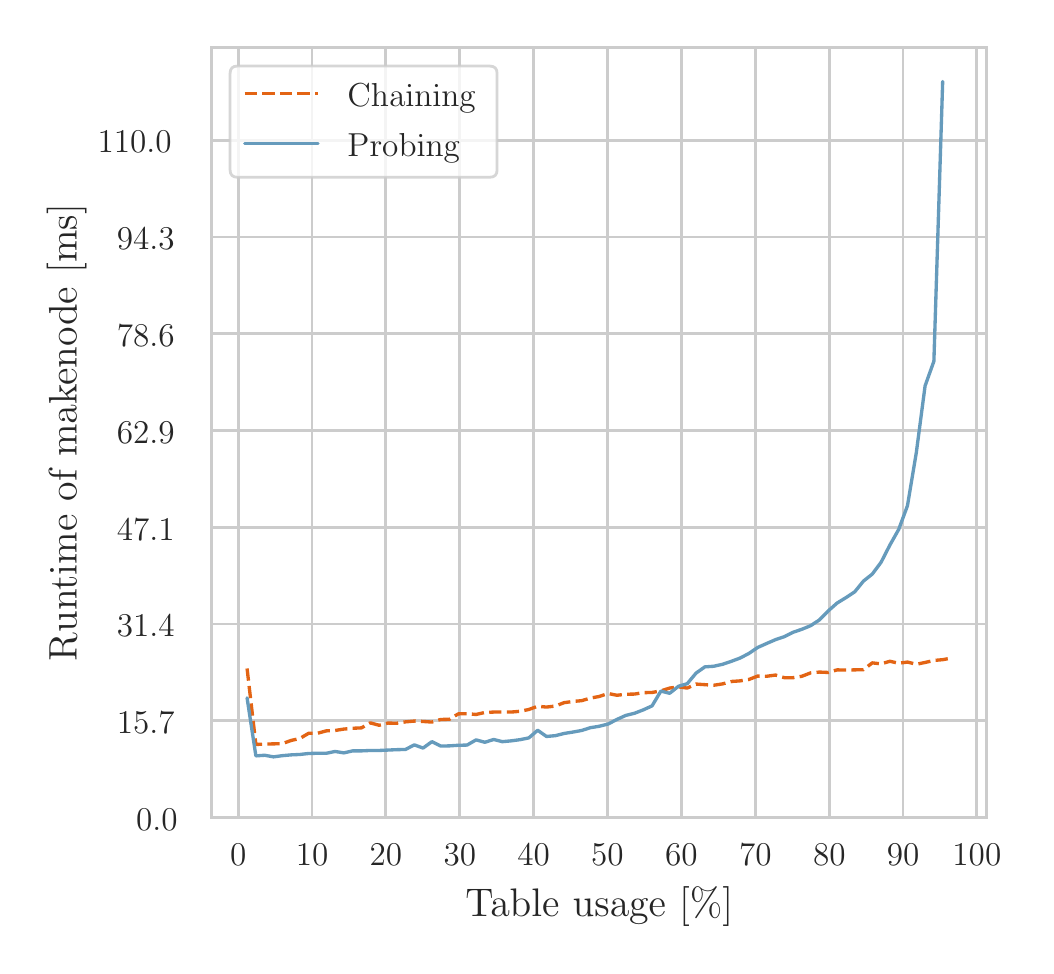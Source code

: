 \begingroup%
\makeatletter%
\begin{pgfpicture}%
\pgfpathrectangle{\pgfpointorigin}{\pgfqpoint{4.991in}{4.59in}}%
\pgfusepath{use as bounding box, clip}%
\begin{pgfscope}%
\pgfsetbuttcap%
\pgfsetmiterjoin%
\definecolor{currentfill}{rgb}{1.0,1.0,1.0}%
\pgfsetfillcolor{currentfill}%
\pgfsetlinewidth{0.0pt}%
\definecolor{currentstroke}{rgb}{1.0,1.0,1.0}%
\pgfsetstrokecolor{currentstroke}%
\pgfsetdash{}{0pt}%
\pgfpathmoveto{\pgfqpoint{0.0in}{0.0in}}%
\pgfpathlineto{\pgfqpoint{4.991in}{0.0in}}%
\pgfpathlineto{\pgfqpoint{4.991in}{4.59in}}%
\pgfpathlineto{\pgfqpoint{0.0in}{4.59in}}%
\pgfpathlineto{\pgfqpoint{0.0in}{0.0in}}%
\pgfpathclose%
\pgfusepath{fill}%
\end{pgfscope}%
\begin{pgfscope}%
\pgfsetbuttcap%
\pgfsetmiterjoin%
\definecolor{currentfill}{rgb}{1.0,1.0,1.0}%
\pgfsetfillcolor{currentfill}%
\pgfsetlinewidth{0.0pt}%
\definecolor{currentstroke}{rgb}{0.0,0.0,0.0}%
\pgfsetstrokecolor{currentstroke}%
\pgfsetstrokeopacity{0.0}%
\pgfsetdash{}{0pt}%
\pgfpathmoveto{\pgfqpoint{0.92in}{0.64in}}%
\pgfpathlineto{\pgfqpoint{4.795in}{0.64in}}%
\pgfpathlineto{\pgfqpoint{4.795in}{4.49in}}%
\pgfpathlineto{\pgfqpoint{0.92in}{4.49in}}%
\pgfpathlineto{\pgfqpoint{0.92in}{0.64in}}%
\pgfpathclose%
\pgfusepath{fill}%
\end{pgfscope}%
\begin{pgfscope}%
\pgfpathrectangle{\pgfqpoint{0.92in}{0.64in}}{\pgfqpoint{3.875in}{3.85in}}%
\pgfusepath{clip}%
\pgfsetroundcap%
\pgfsetroundjoin%
\pgfsetlinewidth{1.004pt}%
\definecolor{currentstroke}{rgb}{0.8,0.8,0.8}%
\pgfsetstrokecolor{currentstroke}%
\pgfsetdash{}{0pt}%
\pgfpathmoveto{\pgfqpoint{1.053in}{0.64in}}%
\pgfpathlineto{\pgfqpoint{1.053in}{4.49in}}%
\pgfusepath{stroke}%
\end{pgfscope}%
\begin{pgfscope}%
\definecolor{textcolor}{rgb}{0.15,0.15,0.15}%
\pgfsetstrokecolor{textcolor}%
\pgfsetfillcolor{textcolor}%
\pgftext[x=1.053in,y=0.508in,,top]{\color{textcolor}\fontsize{13.2}{15.84}\selectfont 0}%
\end{pgfscope}%
\begin{pgfscope}%
\pgfpathrectangle{\pgfqpoint{0.92in}{0.64in}}{\pgfqpoint{3.875in}{3.85in}}%
\pgfusepath{clip}%
\pgfsetroundcap%
\pgfsetroundjoin%
\pgfsetlinewidth{1.004pt}%
\definecolor{currentstroke}{rgb}{0.8,0.8,0.8}%
\pgfsetstrokecolor{currentstroke}%
\pgfsetdash{}{0pt}%
\pgfpathmoveto{\pgfqpoint{1.422in}{0.64in}}%
\pgfpathlineto{\pgfqpoint{1.422in}{4.49in}}%
\pgfusepath{stroke}%
\end{pgfscope}%
\begin{pgfscope}%
\definecolor{textcolor}{rgb}{0.15,0.15,0.15}%
\pgfsetstrokecolor{textcolor}%
\pgfsetfillcolor{textcolor}%
\pgftext[x=1.422in,y=0.508in,,top]{\color{textcolor}\fontsize{13.2}{15.84}\selectfont 10}%
\end{pgfscope}%
\begin{pgfscope}%
\pgfpathrectangle{\pgfqpoint{0.92in}{0.64in}}{\pgfqpoint{3.875in}{3.85in}}%
\pgfusepath{clip}%
\pgfsetroundcap%
\pgfsetroundjoin%
\pgfsetlinewidth{1.004pt}%
\definecolor{currentstroke}{rgb}{0.8,0.8,0.8}%
\pgfsetstrokecolor{currentstroke}%
\pgfsetdash{}{0pt}%
\pgfpathmoveto{\pgfqpoint{1.791in}{0.64in}}%
\pgfpathlineto{\pgfqpoint{1.791in}{4.49in}}%
\pgfusepath{stroke}%
\end{pgfscope}%
\begin{pgfscope}%
\definecolor{textcolor}{rgb}{0.15,0.15,0.15}%
\pgfsetstrokecolor{textcolor}%
\pgfsetfillcolor{textcolor}%
\pgftext[x=1.791in,y=0.508in,,top]{\color{textcolor}\fontsize{13.2}{15.84}\selectfont 20}%
\end{pgfscope}%
\begin{pgfscope}%
\pgfpathrectangle{\pgfqpoint{0.92in}{0.64in}}{\pgfqpoint{3.875in}{3.85in}}%
\pgfusepath{clip}%
\pgfsetroundcap%
\pgfsetroundjoin%
\pgfsetlinewidth{1.004pt}%
\definecolor{currentstroke}{rgb}{0.8,0.8,0.8}%
\pgfsetstrokecolor{currentstroke}%
\pgfsetdash{}{0pt}%
\pgfpathmoveto{\pgfqpoint{2.161in}{0.64in}}%
\pgfpathlineto{\pgfqpoint{2.161in}{4.49in}}%
\pgfusepath{stroke}%
\end{pgfscope}%
\begin{pgfscope}%
\definecolor{textcolor}{rgb}{0.15,0.15,0.15}%
\pgfsetstrokecolor{textcolor}%
\pgfsetfillcolor{textcolor}%
\pgftext[x=2.161in,y=0.508in,,top]{\color{textcolor}\fontsize{13.2}{15.84}\selectfont 30}%
\end{pgfscope}%
\begin{pgfscope}%
\pgfpathrectangle{\pgfqpoint{0.92in}{0.64in}}{\pgfqpoint{3.875in}{3.85in}}%
\pgfusepath{clip}%
\pgfsetroundcap%
\pgfsetroundjoin%
\pgfsetlinewidth{1.004pt}%
\definecolor{currentstroke}{rgb}{0.8,0.8,0.8}%
\pgfsetstrokecolor{currentstroke}%
\pgfsetdash{}{0pt}%
\pgfpathmoveto{\pgfqpoint{2.53in}{0.64in}}%
\pgfpathlineto{\pgfqpoint{2.53in}{4.49in}}%
\pgfusepath{stroke}%
\end{pgfscope}%
\begin{pgfscope}%
\definecolor{textcolor}{rgb}{0.15,0.15,0.15}%
\pgfsetstrokecolor{textcolor}%
\pgfsetfillcolor{textcolor}%
\pgftext[x=2.53in,y=0.508in,,top]{\color{textcolor}\fontsize{13.2}{15.84}\selectfont 40}%
\end{pgfscope}%
\begin{pgfscope}%
\pgfpathrectangle{\pgfqpoint{0.92in}{0.64in}}{\pgfqpoint{3.875in}{3.85in}}%
\pgfusepath{clip}%
\pgfsetroundcap%
\pgfsetroundjoin%
\pgfsetlinewidth{1.004pt}%
\definecolor{currentstroke}{rgb}{0.8,0.8,0.8}%
\pgfsetstrokecolor{currentstroke}%
\pgfsetdash{}{0pt}%
\pgfpathmoveto{\pgfqpoint{2.899in}{0.64in}}%
\pgfpathlineto{\pgfqpoint{2.899in}{4.49in}}%
\pgfusepath{stroke}%
\end{pgfscope}%
\begin{pgfscope}%
\definecolor{textcolor}{rgb}{0.15,0.15,0.15}%
\pgfsetstrokecolor{textcolor}%
\pgfsetfillcolor{textcolor}%
\pgftext[x=2.899in,y=0.508in,,top]{\color{textcolor}\fontsize{13.2}{15.84}\selectfont 50}%
\end{pgfscope}%
\begin{pgfscope}%
\pgfpathrectangle{\pgfqpoint{0.92in}{0.64in}}{\pgfqpoint{3.875in}{3.85in}}%
\pgfusepath{clip}%
\pgfsetroundcap%
\pgfsetroundjoin%
\pgfsetlinewidth{1.004pt}%
\definecolor{currentstroke}{rgb}{0.8,0.8,0.8}%
\pgfsetstrokecolor{currentstroke}%
\pgfsetdash{}{0pt}%
\pgfpathmoveto{\pgfqpoint{3.269in}{0.64in}}%
\pgfpathlineto{\pgfqpoint{3.269in}{4.49in}}%
\pgfusepath{stroke}%
\end{pgfscope}%
\begin{pgfscope}%
\definecolor{textcolor}{rgb}{0.15,0.15,0.15}%
\pgfsetstrokecolor{textcolor}%
\pgfsetfillcolor{textcolor}%
\pgftext[x=3.269in,y=0.508in,,top]{\color{textcolor}\fontsize{13.2}{15.84}\selectfont 60}%
\end{pgfscope}%
\begin{pgfscope}%
\pgfpathrectangle{\pgfqpoint{0.92in}{0.64in}}{\pgfqpoint{3.875in}{3.85in}}%
\pgfusepath{clip}%
\pgfsetroundcap%
\pgfsetroundjoin%
\pgfsetlinewidth{1.004pt}%
\definecolor{currentstroke}{rgb}{0.8,0.8,0.8}%
\pgfsetstrokecolor{currentstroke}%
\pgfsetdash{}{0pt}%
\pgfpathmoveto{\pgfqpoint{3.638in}{0.64in}}%
\pgfpathlineto{\pgfqpoint{3.638in}{4.49in}}%
\pgfusepath{stroke}%
\end{pgfscope}%
\begin{pgfscope}%
\definecolor{textcolor}{rgb}{0.15,0.15,0.15}%
\pgfsetstrokecolor{textcolor}%
\pgfsetfillcolor{textcolor}%
\pgftext[x=3.638in,y=0.508in,,top]{\color{textcolor}\fontsize{13.2}{15.84}\selectfont 70}%
\end{pgfscope}%
\begin{pgfscope}%
\pgfpathrectangle{\pgfqpoint{0.92in}{0.64in}}{\pgfqpoint{3.875in}{3.85in}}%
\pgfusepath{clip}%
\pgfsetroundcap%
\pgfsetroundjoin%
\pgfsetlinewidth{1.004pt}%
\definecolor{currentstroke}{rgb}{0.8,0.8,0.8}%
\pgfsetstrokecolor{currentstroke}%
\pgfsetdash{}{0pt}%
\pgfpathmoveto{\pgfqpoint{4.008in}{0.64in}}%
\pgfpathlineto{\pgfqpoint{4.008in}{4.49in}}%
\pgfusepath{stroke}%
\end{pgfscope}%
\begin{pgfscope}%
\definecolor{textcolor}{rgb}{0.15,0.15,0.15}%
\pgfsetstrokecolor{textcolor}%
\pgfsetfillcolor{textcolor}%
\pgftext[x=4.008in,y=0.508in,,top]{\color{textcolor}\fontsize{13.2}{15.84}\selectfont 80}%
\end{pgfscope}%
\begin{pgfscope}%
\pgfpathrectangle{\pgfqpoint{0.92in}{0.64in}}{\pgfqpoint{3.875in}{3.85in}}%
\pgfusepath{clip}%
\pgfsetroundcap%
\pgfsetroundjoin%
\pgfsetlinewidth{1.004pt}%
\definecolor{currentstroke}{rgb}{0.8,0.8,0.8}%
\pgfsetstrokecolor{currentstroke}%
\pgfsetdash{}{0pt}%
\pgfpathmoveto{\pgfqpoint{4.377in}{0.64in}}%
\pgfpathlineto{\pgfqpoint{4.377in}{4.49in}}%
\pgfusepath{stroke}%
\end{pgfscope}%
\begin{pgfscope}%
\definecolor{textcolor}{rgb}{0.15,0.15,0.15}%
\pgfsetstrokecolor{textcolor}%
\pgfsetfillcolor{textcolor}%
\pgftext[x=4.377in,y=0.508in,,top]{\color{textcolor}\fontsize{13.2}{15.84}\selectfont 90}%
\end{pgfscope}%
\begin{pgfscope}%
\pgfpathrectangle{\pgfqpoint{0.92in}{0.64in}}{\pgfqpoint{3.875in}{3.85in}}%
\pgfusepath{clip}%
\pgfsetroundcap%
\pgfsetroundjoin%
\pgfsetlinewidth{1.004pt}%
\definecolor{currentstroke}{rgb}{0.8,0.8,0.8}%
\pgfsetstrokecolor{currentstroke}%
\pgfsetdash{}{0pt}%
\pgfpathmoveto{\pgfqpoint{4.746in}{0.64in}}%
\pgfpathlineto{\pgfqpoint{4.746in}{4.49in}}%
\pgfusepath{stroke}%
\end{pgfscope}%
\begin{pgfscope}%
\definecolor{textcolor}{rgb}{0.15,0.15,0.15}%
\pgfsetstrokecolor{textcolor}%
\pgfsetfillcolor{textcolor}%
\pgftext[x=4.746in,y=0.508in,,top]{\color{textcolor}\fontsize{13.2}{15.84}\selectfont 100}%
\end{pgfscope}%
\begin{pgfscope}%
\definecolor{textcolor}{rgb}{0.15,0.15,0.15}%
\pgfsetstrokecolor{textcolor}%
\pgfsetfillcolor{textcolor}%
\pgftext[x=2.858in,y=0.294in,,top]{\color{textcolor}\fontsize{14.4}{17.28}\selectfont Table usage [\%]}%
\end{pgfscope}%
\begin{pgfscope}%
\pgfpathrectangle{\pgfqpoint{0.92in}{0.64in}}{\pgfqpoint{3.875in}{3.85in}}%
\pgfusepath{clip}%
\pgfsetroundcap%
\pgfsetroundjoin%
\pgfsetlinewidth{1.004pt}%
\definecolor{currentstroke}{rgb}{0.8,0.8,0.8}%
\pgfsetstrokecolor{currentstroke}%
\pgfsetdash{}{0pt}%
\pgfpathmoveto{\pgfqpoint{0.92in}{0.64in}}%
\pgfpathlineto{\pgfqpoint{4.795in}{0.64in}}%
\pgfusepath{stroke}%
\end{pgfscope}%
\begin{pgfscope}%
\definecolor{textcolor}{rgb}{0.15,0.15,0.15}%
\pgfsetstrokecolor{textcolor}%
\pgfsetfillcolor{textcolor}%
\pgftext[x=0.542in, y=0.576in, left, base]{\color{textcolor}\fontsize{13.2}{15.84}\selectfont 0.0}%
\end{pgfscope}%
\begin{pgfscope}%
\pgfpathrectangle{\pgfqpoint{0.92in}{0.64in}}{\pgfqpoint{3.875in}{3.85in}}%
\pgfusepath{clip}%
\pgfsetroundcap%
\pgfsetroundjoin%
\pgfsetlinewidth{1.004pt}%
\definecolor{currentstroke}{rgb}{0.8,0.8,0.8}%
\pgfsetstrokecolor{currentstroke}%
\pgfsetdash{}{0pt}%
\pgfpathmoveto{\pgfqpoint{0.92in}{1.124in}}%
\pgfpathlineto{\pgfqpoint{4.795in}{1.124in}}%
\pgfusepath{stroke}%
\end{pgfscope}%
\begin{pgfscope}%
\definecolor{textcolor}{rgb}{0.15,0.15,0.15}%
\pgfsetstrokecolor{textcolor}%
\pgfsetfillcolor{textcolor}%
\pgftext[x=0.446in, y=1.06in, left, base]{\color{textcolor}\fontsize{13.2}{15.84}\selectfont 15.7}%
\end{pgfscope}%
\begin{pgfscope}%
\pgfpathrectangle{\pgfqpoint{0.92in}{0.64in}}{\pgfqpoint{3.875in}{3.85in}}%
\pgfusepath{clip}%
\pgfsetroundcap%
\pgfsetroundjoin%
\pgfsetlinewidth{1.004pt}%
\definecolor{currentstroke}{rgb}{0.8,0.8,0.8}%
\pgfsetstrokecolor{currentstroke}%
\pgfsetdash{}{0pt}%
\pgfpathmoveto{\pgfqpoint{0.92in}{1.608in}}%
\pgfpathlineto{\pgfqpoint{4.795in}{1.608in}}%
\pgfusepath{stroke}%
\end{pgfscope}%
\begin{pgfscope}%
\definecolor{textcolor}{rgb}{0.15,0.15,0.15}%
\pgfsetstrokecolor{textcolor}%
\pgfsetfillcolor{textcolor}%
\pgftext[x=0.446in, y=1.544in, left, base]{\color{textcolor}\fontsize{13.2}{15.84}\selectfont 31.4}%
\end{pgfscope}%
\begin{pgfscope}%
\pgfpathrectangle{\pgfqpoint{0.92in}{0.64in}}{\pgfqpoint{3.875in}{3.85in}}%
\pgfusepath{clip}%
\pgfsetroundcap%
\pgfsetroundjoin%
\pgfsetlinewidth{1.004pt}%
\definecolor{currentstroke}{rgb}{0.8,0.8,0.8}%
\pgfsetstrokecolor{currentstroke}%
\pgfsetdash{}{0pt}%
\pgfpathmoveto{\pgfqpoint{0.92in}{2.092in}}%
\pgfpathlineto{\pgfqpoint{4.795in}{2.092in}}%
\pgfusepath{stroke}%
\end{pgfscope}%
\begin{pgfscope}%
\definecolor{textcolor}{rgb}{0.15,0.15,0.15}%
\pgfsetstrokecolor{textcolor}%
\pgfsetfillcolor{textcolor}%
\pgftext[x=0.446in, y=2.028in, left, base]{\color{textcolor}\fontsize{13.2}{15.84}\selectfont 47.1}%
\end{pgfscope}%
\begin{pgfscope}%
\pgfpathrectangle{\pgfqpoint{0.92in}{0.64in}}{\pgfqpoint{3.875in}{3.85in}}%
\pgfusepath{clip}%
\pgfsetroundcap%
\pgfsetroundjoin%
\pgfsetlinewidth{1.004pt}%
\definecolor{currentstroke}{rgb}{0.8,0.8,0.8}%
\pgfsetstrokecolor{currentstroke}%
\pgfsetdash{}{0pt}%
\pgfpathmoveto{\pgfqpoint{0.92in}{2.575in}}%
\pgfpathlineto{\pgfqpoint{4.795in}{2.575in}}%
\pgfusepath{stroke}%
\end{pgfscope}%
\begin{pgfscope}%
\definecolor{textcolor}{rgb}{0.15,0.15,0.15}%
\pgfsetstrokecolor{textcolor}%
\pgfsetfillcolor{textcolor}%
\pgftext[x=0.446in, y=2.512in, left, base]{\color{textcolor}\fontsize{13.2}{15.84}\selectfont 62.9}%
\end{pgfscope}%
\begin{pgfscope}%
\pgfpathrectangle{\pgfqpoint{0.92in}{0.64in}}{\pgfqpoint{3.875in}{3.85in}}%
\pgfusepath{clip}%
\pgfsetroundcap%
\pgfsetroundjoin%
\pgfsetlinewidth{1.004pt}%
\definecolor{currentstroke}{rgb}{0.8,0.8,0.8}%
\pgfsetstrokecolor{currentstroke}%
\pgfsetdash{}{0pt}%
\pgfpathmoveto{\pgfqpoint{0.92in}{3.059in}}%
\pgfpathlineto{\pgfqpoint{4.795in}{3.059in}}%
\pgfusepath{stroke}%
\end{pgfscope}%
\begin{pgfscope}%
\definecolor{textcolor}{rgb}{0.15,0.15,0.15}%
\pgfsetstrokecolor{textcolor}%
\pgfsetfillcolor{textcolor}%
\pgftext[x=0.446in, y=2.996in, left, base]{\color{textcolor}\fontsize{13.2}{15.84}\selectfont 78.6}%
\end{pgfscope}%
\begin{pgfscope}%
\pgfpathrectangle{\pgfqpoint{0.92in}{0.64in}}{\pgfqpoint{3.875in}{3.85in}}%
\pgfusepath{clip}%
\pgfsetroundcap%
\pgfsetroundjoin%
\pgfsetlinewidth{1.004pt}%
\definecolor{currentstroke}{rgb}{0.8,0.8,0.8}%
\pgfsetstrokecolor{currentstroke}%
\pgfsetdash{}{0pt}%
\pgfpathmoveto{\pgfqpoint{0.92in}{3.543in}}%
\pgfpathlineto{\pgfqpoint{4.795in}{3.543in}}%
\pgfusepath{stroke}%
\end{pgfscope}%
\begin{pgfscope}%
\definecolor{textcolor}{rgb}{0.15,0.15,0.15}%
\pgfsetstrokecolor{textcolor}%
\pgfsetfillcolor{textcolor}%
\pgftext[x=0.446in, y=3.48in, left, base]{\color{textcolor}\fontsize{13.2}{15.84}\selectfont 94.3}%
\end{pgfscope}%
\begin{pgfscope}%
\pgfpathrectangle{\pgfqpoint{0.92in}{0.64in}}{\pgfqpoint{3.875in}{3.85in}}%
\pgfusepath{clip}%
\pgfsetroundcap%
\pgfsetroundjoin%
\pgfsetlinewidth{1.004pt}%
\definecolor{currentstroke}{rgb}{0.8,0.8,0.8}%
\pgfsetstrokecolor{currentstroke}%
\pgfsetdash{}{0pt}%
\pgfpathmoveto{\pgfqpoint{0.92in}{4.027in}}%
\pgfpathlineto{\pgfqpoint{4.795in}{4.027in}}%
\pgfusepath{stroke}%
\end{pgfscope}%
\begin{pgfscope}%
\definecolor{textcolor}{rgb}{0.15,0.15,0.15}%
\pgfsetstrokecolor{textcolor}%
\pgfsetfillcolor{textcolor}%
\pgftext[x=0.35in, y=3.964in, left, base]{\color{textcolor}\fontsize{13.2}{15.84}\selectfont 110.0}%
\end{pgfscope}%
\begin{pgfscope}%
\definecolor{textcolor}{rgb}{0.15,0.15,0.15}%
\pgfsetstrokecolor{textcolor}%
\pgfsetfillcolor{textcolor}%
\pgftext[x=0.294in,y=2.565in,,bottom,rotate=90.0]{\color{textcolor}\fontsize{14.4}{17.28}\selectfont Runtime of makenode [ms]}%
\end{pgfscope}%
\begin{pgfscope}%
\pgfpathrectangle{\pgfqpoint{0.92in}{0.64in}}{\pgfqpoint{3.875in}{3.85in}}%
\pgfusepath{clip}%
\pgfsetbuttcap%
\pgfsetroundjoin%
\pgfsetlinewidth{1.204pt}%
\definecolor{currentstroke}{rgb}{0.89,0.392,0.078}%
\pgfsetstrokecolor{currentstroke}%
\pgfsetdash{{4.44pt}{1.92pt}}{0.0pt}%
\pgfpathmoveto{\pgfqpoint{1.097in}{1.386in}}%
\pgfpathlineto{\pgfqpoint{1.141in}{1.006in}}%
\pgfpathlineto{\pgfqpoint{1.185in}{1.008in}}%
\pgfpathlineto{\pgfqpoint{1.229in}{1.009in}}%
\pgfpathlineto{\pgfqpoint{1.273in}{1.01in}}%
\pgfpathlineto{\pgfqpoint{1.317in}{1.026in}}%
\pgfpathlineto{\pgfqpoint{1.361in}{1.036in}}%
\pgfpathlineto{\pgfqpoint{1.405in}{1.062in}}%
\pgfpathlineto{\pgfqpoint{1.449in}{1.062in}}%
\pgfpathlineto{\pgfqpoint{1.493in}{1.074in}}%
\pgfpathlineto{\pgfqpoint{1.537in}{1.076in}}%
\pgfpathlineto{\pgfqpoint{1.581in}{1.083in}}%
\pgfpathlineto{\pgfqpoint{1.625in}{1.087in}}%
\pgfpathlineto{\pgfqpoint{1.669in}{1.089in}}%
\pgfpathlineto{\pgfqpoint{1.713in}{1.114in}}%
\pgfpathlineto{\pgfqpoint{1.757in}{1.102in}}%
\pgfpathlineto{\pgfqpoint{1.801in}{1.113in}}%
\pgfpathlineto{\pgfqpoint{1.845in}{1.112in}}%
\pgfpathlineto{\pgfqpoint{1.889in}{1.119in}}%
\pgfpathlineto{\pgfqpoint{1.933in}{1.123in}}%
\pgfpathlineto{\pgfqpoint{1.977in}{1.121in}}%
\pgfpathlineto{\pgfqpoint{2.021in}{1.118in}}%
\pgfpathlineto{\pgfqpoint{2.065in}{1.131in}}%
\pgfpathlineto{\pgfqpoint{2.109in}{1.132in}}%
\pgfpathlineto{\pgfqpoint{2.153in}{1.159in}}%
\pgfpathlineto{\pgfqpoint{2.197in}{1.16in}}%
\pgfpathlineto{\pgfqpoint{2.242in}{1.156in}}%
\pgfpathlineto{\pgfqpoint{2.286in}{1.166in}}%
\pgfpathlineto{\pgfqpoint{2.33in}{1.168in}}%
\pgfpathlineto{\pgfqpoint{2.373in}{1.168in}}%
\pgfpathlineto{\pgfqpoint{2.417in}{1.168in}}%
\pgfpathlineto{\pgfqpoint{2.462in}{1.172in}}%
\pgfpathlineto{\pgfqpoint{2.506in}{1.181in}}%
\pgfpathlineto{\pgfqpoint{2.55in}{1.197in}}%
\pgfpathlineto{\pgfqpoint{2.594in}{1.193in}}%
\pgfpathlineto{\pgfqpoint{2.638in}{1.198in}}%
\pgfpathlineto{\pgfqpoint{2.682in}{1.215in}}%
\pgfpathlineto{\pgfqpoint{2.726in}{1.221in}}%
\pgfpathlineto{\pgfqpoint{2.77in}{1.225in}}%
\pgfpathlineto{\pgfqpoint{2.814in}{1.238in}}%
\pgfpathlineto{\pgfqpoint{2.858in}{1.246in}}%
\pgfpathlineto{\pgfqpoint{2.902in}{1.261in}}%
\pgfpathlineto{\pgfqpoint{2.946in}{1.252in}}%
\pgfpathlineto{\pgfqpoint{2.99in}{1.257in}}%
\pgfpathlineto{\pgfqpoint{3.034in}{1.258in}}%
\pgfpathlineto{\pgfqpoint{3.078in}{1.265in}}%
\pgfpathlineto{\pgfqpoint{3.122in}{1.266in}}%
\pgfpathlineto{\pgfqpoint{3.166in}{1.274in}}%
\pgfpathlineto{\pgfqpoint{3.21in}{1.288in}}%
\pgfpathlineto{\pgfqpoint{3.254in}{1.294in}}%
\pgfpathlineto{\pgfqpoint{3.298in}{1.288in}}%
\pgfpathlineto{\pgfqpoint{3.342in}{1.308in}}%
\pgfpathlineto{\pgfqpoint{3.386in}{1.305in}}%
\pgfpathlineto{\pgfqpoint{3.43in}{1.302in}}%
\pgfpathlineto{\pgfqpoint{3.475in}{1.309in}}%
\pgfpathlineto{\pgfqpoint{3.519in}{1.321in}}%
\pgfpathlineto{\pgfqpoint{3.562in}{1.324in}}%
\pgfpathlineto{\pgfqpoint{3.606in}{1.331in}}%
\pgfpathlineto{\pgfqpoint{3.65in}{1.348in}}%
\pgfpathlineto{\pgfqpoint{3.695in}{1.347in}}%
\pgfpathlineto{\pgfqpoint{3.739in}{1.353in}}%
\pgfpathlineto{\pgfqpoint{3.783in}{1.34in}}%
\pgfpathlineto{\pgfqpoint{3.827in}{1.34in}}%
\pgfpathlineto{\pgfqpoint{3.871in}{1.347in}}%
\pgfpathlineto{\pgfqpoint{3.915in}{1.364in}}%
\pgfpathlineto{\pgfqpoint{3.959in}{1.368in}}%
\pgfpathlineto{\pgfqpoint{4.003in}{1.366in}}%
\pgfpathlineto{\pgfqpoint{4.047in}{1.379in}}%
\pgfpathlineto{\pgfqpoint{4.091in}{1.378in}}%
\pgfpathlineto{\pgfqpoint{4.135in}{1.379in}}%
\pgfpathlineto{\pgfqpoint{4.179in}{1.38in}}%
\pgfpathlineto{\pgfqpoint{4.223in}{1.414in}}%
\pgfpathlineto{\pgfqpoint{4.267in}{1.409in}}%
\pgfpathlineto{\pgfqpoint{4.311in}{1.422in}}%
\pgfpathlineto{\pgfqpoint{4.355in}{1.412in}}%
\pgfpathlineto{\pgfqpoint{4.399in}{1.418in}}%
\pgfpathlineto{\pgfqpoint{4.443in}{1.407in}}%
\pgfpathlineto{\pgfqpoint{4.487in}{1.416in}}%
\pgfpathlineto{\pgfqpoint{4.531in}{1.426in}}%
\pgfpathlineto{\pgfqpoint{4.575in}{1.43in}}%
\pgfpathlineto{\pgfqpoint{4.619in}{1.438in}}%
\pgfusepath{stroke}%
\end{pgfscope}%
\begin{pgfscope}%
\pgfpathrectangle{\pgfqpoint{0.92in}{0.64in}}{\pgfqpoint{3.875in}{3.85in}}%
\pgfusepath{clip}%
\pgfsetroundcap%
\pgfsetroundjoin%
\pgfsetlinewidth{1.204pt}%
\definecolor{currentstroke}{rgb}{0.4,0.608,0.737}%
\pgfsetstrokecolor{currentstroke}%
\pgfsetdash{}{0pt}%
\pgfpathmoveto{\pgfqpoint{1.097in}{1.239in}}%
\pgfpathlineto{\pgfqpoint{1.141in}{0.949in}}%
\pgfpathlineto{\pgfqpoint{1.185in}{0.952in}}%
\pgfpathlineto{\pgfqpoint{1.229in}{0.944in}}%
\pgfpathlineto{\pgfqpoint{1.273in}{0.95in}}%
\pgfpathlineto{\pgfqpoint{1.317in}{0.954in}}%
\pgfpathlineto{\pgfqpoint{1.361in}{0.956in}}%
\pgfpathlineto{\pgfqpoint{1.405in}{0.961in}}%
\pgfpathlineto{\pgfqpoint{1.449in}{0.962in}}%
\pgfpathlineto{\pgfqpoint{1.493in}{0.962in}}%
\pgfpathlineto{\pgfqpoint{1.537in}{0.971in}}%
\pgfpathlineto{\pgfqpoint{1.581in}{0.964in}}%
\pgfpathlineto{\pgfqpoint{1.625in}{0.974in}}%
\pgfpathlineto{\pgfqpoint{1.669in}{0.974in}}%
\pgfpathlineto{\pgfqpoint{1.713in}{0.976in}}%
\pgfpathlineto{\pgfqpoint{1.757in}{0.976in}}%
\pgfpathlineto{\pgfqpoint{1.801in}{0.978in}}%
\pgfpathlineto{\pgfqpoint{1.845in}{0.98in}}%
\pgfpathlineto{\pgfqpoint{1.889in}{0.981in}}%
\pgfpathlineto{\pgfqpoint{1.933in}{1.004in}}%
\pgfpathlineto{\pgfqpoint{1.977in}{0.988in}}%
\pgfpathlineto{\pgfqpoint{2.021in}{1.02in}}%
\pgfpathlineto{\pgfqpoint{2.065in}{0.998in}}%
\pgfpathlineto{\pgfqpoint{2.109in}{0.999in}}%
\pgfpathlineto{\pgfqpoint{2.153in}{1.002in}}%
\pgfpathlineto{\pgfqpoint{2.197in}{1.003in}}%
\pgfpathlineto{\pgfqpoint{2.242in}{1.029in}}%
\pgfpathlineto{\pgfqpoint{2.286in}{1.017in}}%
\pgfpathlineto{\pgfqpoint{2.33in}{1.031in}}%
\pgfpathlineto{\pgfqpoint{2.373in}{1.02in}}%
\pgfpathlineto{\pgfqpoint{2.417in}{1.024in}}%
\pgfpathlineto{\pgfqpoint{2.462in}{1.03in}}%
\pgfpathlineto{\pgfqpoint{2.506in}{1.039in}}%
\pgfpathlineto{\pgfqpoint{2.55in}{1.077in}}%
\pgfpathlineto{\pgfqpoint{2.594in}{1.046in}}%
\pgfpathlineto{\pgfqpoint{2.638in}{1.05in}}%
\pgfpathlineto{\pgfqpoint{2.682in}{1.061in}}%
\pgfpathlineto{\pgfqpoint{2.726in}{1.068in}}%
\pgfpathlineto{\pgfqpoint{2.77in}{1.076in}}%
\pgfpathlineto{\pgfqpoint{2.814in}{1.09in}}%
\pgfpathlineto{\pgfqpoint{2.858in}{1.097in}}%
\pgfpathlineto{\pgfqpoint{2.902in}{1.108in}}%
\pgfpathlineto{\pgfqpoint{2.946in}{1.131in}}%
\pgfpathlineto{\pgfqpoint{2.99in}{1.151in}}%
\pgfpathlineto{\pgfqpoint{3.034in}{1.162in}}%
\pgfpathlineto{\pgfqpoint{3.078in}{1.179in}}%
\pgfpathlineto{\pgfqpoint{3.122in}{1.199in}}%
\pgfpathlineto{\pgfqpoint{3.166in}{1.273in}}%
\pgfpathlineto{\pgfqpoint{3.21in}{1.262in}}%
\pgfpathlineto{\pgfqpoint{3.254in}{1.297in}}%
\pgfpathlineto{\pgfqpoint{3.298in}{1.31in}}%
\pgfpathlineto{\pgfqpoint{3.342in}{1.363in}}%
\pgfpathlineto{\pgfqpoint{3.386in}{1.394in}}%
\pgfpathlineto{\pgfqpoint{3.43in}{1.397in}}%
\pgfpathlineto{\pgfqpoint{3.475in}{1.407in}}%
\pgfpathlineto{\pgfqpoint{3.519in}{1.422in}}%
\pgfpathlineto{\pgfqpoint{3.562in}{1.438in}}%
\pgfpathlineto{\pgfqpoint{3.606in}{1.461in}}%
\pgfpathlineto{\pgfqpoint{3.65in}{1.491in}}%
\pgfpathlineto{\pgfqpoint{3.695in}{1.511in}}%
\pgfpathlineto{\pgfqpoint{3.739in}{1.53in}}%
\pgfpathlineto{\pgfqpoint{3.783in}{1.545in}}%
\pgfpathlineto{\pgfqpoint{3.827in}{1.567in}}%
\pgfpathlineto{\pgfqpoint{3.871in}{1.582in}}%
\pgfpathlineto{\pgfqpoint{3.915in}{1.6in}}%
\pgfpathlineto{\pgfqpoint{3.959in}{1.629in}}%
\pgfpathlineto{\pgfqpoint{4.003in}{1.674in}}%
\pgfpathlineto{\pgfqpoint{4.047in}{1.713in}}%
\pgfpathlineto{\pgfqpoint{4.091in}{1.74in}}%
\pgfpathlineto{\pgfqpoint{4.135in}{1.769in}}%
\pgfpathlineto{\pgfqpoint{4.179in}{1.823in}}%
\pgfpathlineto{\pgfqpoint{4.223in}{1.858in}}%
\pgfpathlineto{\pgfqpoint{4.267in}{1.917in}}%
\pgfpathlineto{\pgfqpoint{4.311in}{2.003in}}%
\pgfpathlineto{\pgfqpoint{4.355in}{2.081in}}%
\pgfpathlineto{\pgfqpoint{4.399in}{2.2in}}%
\pgfpathlineto{\pgfqpoint{4.443in}{2.464in}}%
\pgfpathlineto{\pgfqpoint{4.487in}{2.799in}}%
\pgfpathlineto{\pgfqpoint{4.531in}{2.922in}}%
\pgfpathlineto{\pgfqpoint{4.575in}{4.321in}}%
\pgfusepath{stroke}%
\end{pgfscope}%
\begin{pgfscope}%
\pgfsetrectcap%
\pgfsetmiterjoin%
\pgfsetlinewidth{1.255pt}%
\definecolor{currentstroke}{rgb}{0.8,0.8,0.8}%
\pgfsetstrokecolor{currentstroke}%
\pgfsetdash{}{0pt}%
\pgfpathmoveto{\pgfqpoint{0.92in}{0.64in}}%
\pgfpathlineto{\pgfqpoint{0.92in}{4.49in}}%
\pgfusepath{stroke}%
\end{pgfscope}%
\begin{pgfscope}%
\pgfsetrectcap%
\pgfsetmiterjoin%
\pgfsetlinewidth{1.255pt}%
\definecolor{currentstroke}{rgb}{0.8,0.8,0.8}%
\pgfsetstrokecolor{currentstroke}%
\pgfsetdash{}{0pt}%
\pgfpathmoveto{\pgfqpoint{4.795in}{0.64in}}%
\pgfpathlineto{\pgfqpoint{4.795in}{4.49in}}%
\pgfusepath{stroke}%
\end{pgfscope}%
\begin{pgfscope}%
\pgfsetrectcap%
\pgfsetmiterjoin%
\pgfsetlinewidth{1.255pt}%
\definecolor{currentstroke}{rgb}{0.8,0.8,0.8}%
\pgfsetstrokecolor{currentstroke}%
\pgfsetdash{}{0pt}%
\pgfpathmoveto{\pgfqpoint{0.92in}{0.64in}}%
\pgfpathlineto{\pgfqpoint{4.795in}{0.64in}}%
\pgfusepath{stroke}%
\end{pgfscope}%
\begin{pgfscope}%
\pgfsetrectcap%
\pgfsetmiterjoin%
\pgfsetlinewidth{1.255pt}%
\definecolor{currentstroke}{rgb}{0.8,0.8,0.8}%
\pgfsetstrokecolor{currentstroke}%
\pgfsetdash{}{0pt}%
\pgfpathmoveto{\pgfqpoint{0.92in}{4.49in}}%
\pgfpathlineto{\pgfqpoint{4.795in}{4.49in}}%
\pgfusepath{stroke}%
\end{pgfscope}%
\begin{pgfscope}%
\pgfsetbuttcap%
\pgfsetmiterjoin%
\definecolor{currentfill}{rgb}{1.0,1.0,1.0}%
\pgfsetfillcolor{currentfill}%
\pgfsetfillopacity{0.8}%
\pgfsetlinewidth{1.004pt}%
\definecolor{currentstroke}{rgb}{0.8,0.8,0.8}%
\pgfsetstrokecolor{currentstroke}%
\pgfsetstrokeopacity{0.8}%
\pgfsetdash{}{0pt}%
\pgfpathmoveto{\pgfqpoint{1.049in}{3.842in}}%
\pgfpathlineto{\pgfqpoint{2.31in}{3.842in}}%
\pgfpathquadraticcurveto{\pgfqpoint{2.347in}{3.842in}}{\pgfqpoint{2.347in}{3.879in}}%
\pgfpathlineto{\pgfqpoint{2.347in}{4.361in}}%
\pgfpathquadraticcurveto{\pgfqpoint{2.347in}{4.398in}}{\pgfqpoint{2.31in}{4.398in}}%
\pgfpathlineto{\pgfqpoint{1.049in}{4.398in}}%
\pgfpathquadraticcurveto{\pgfqpoint{1.012in}{4.398in}}{\pgfqpoint{1.012in}{4.361in}}%
\pgfpathlineto{\pgfqpoint{1.012in}{3.879in}}%
\pgfpathquadraticcurveto{\pgfqpoint{1.012in}{3.842in}}{\pgfqpoint{1.049in}{3.842in}}%
\pgfpathlineto{\pgfqpoint{1.049in}{3.842in}}%
\pgfpathclose%
\pgfusepath{stroke,fill}%
\end{pgfscope}%
\begin{pgfscope}%
\pgfsetbuttcap%
\pgfsetroundjoin%
\pgfsetlinewidth{1.204pt}%
\definecolor{currentstroke}{rgb}{0.89,0.392,0.078}%
\pgfsetstrokecolor{currentstroke}%
\pgfsetdash{{4.44pt}{1.92pt}}{0.0pt}%
\pgfpathmoveto{\pgfqpoint{1.085in}{4.261in}}%
\pgfpathlineto{\pgfqpoint{1.269in}{4.261in}}%
\pgfpathlineto{\pgfqpoint{1.452in}{4.261in}}%
\pgfusepath{stroke}%
\end{pgfscope}%
\begin{pgfscope}%
\definecolor{textcolor}{rgb}{0.15,0.15,0.15}%
\pgfsetstrokecolor{textcolor}%
\pgfsetfillcolor{textcolor}%
\pgftext[x=1.599in,y=4.196in,left,base]{\color{textcolor}\fontsize{13.2}{15.84}\selectfont Chaining}%
\end{pgfscope}%
\begin{pgfscope}%
\pgfsetroundcap%
\pgfsetroundjoin%
\pgfsetlinewidth{1.204pt}%
\definecolor{currentstroke}{rgb}{0.4,0.608,0.737}%
\pgfsetstrokecolor{currentstroke}%
\pgfsetdash{}{0pt}%
\pgfpathmoveto{\pgfqpoint{1.085in}{4.01in}}%
\pgfpathlineto{\pgfqpoint{1.269in}{4.01in}}%
\pgfpathlineto{\pgfqpoint{1.452in}{4.01in}}%
\pgfusepath{stroke}%
\end{pgfscope}%
\begin{pgfscope}%
\definecolor{textcolor}{rgb}{0.15,0.15,0.15}%
\pgfsetstrokecolor{textcolor}%
\pgfsetfillcolor{textcolor}%
\pgftext[x=1.599in,y=3.946in,left,base]{\color{textcolor}\fontsize{13.2}{15.84}\selectfont Probing}%
\end{pgfscope}%
\end{pgfpicture}%
\makeatother%
\endgroup%
